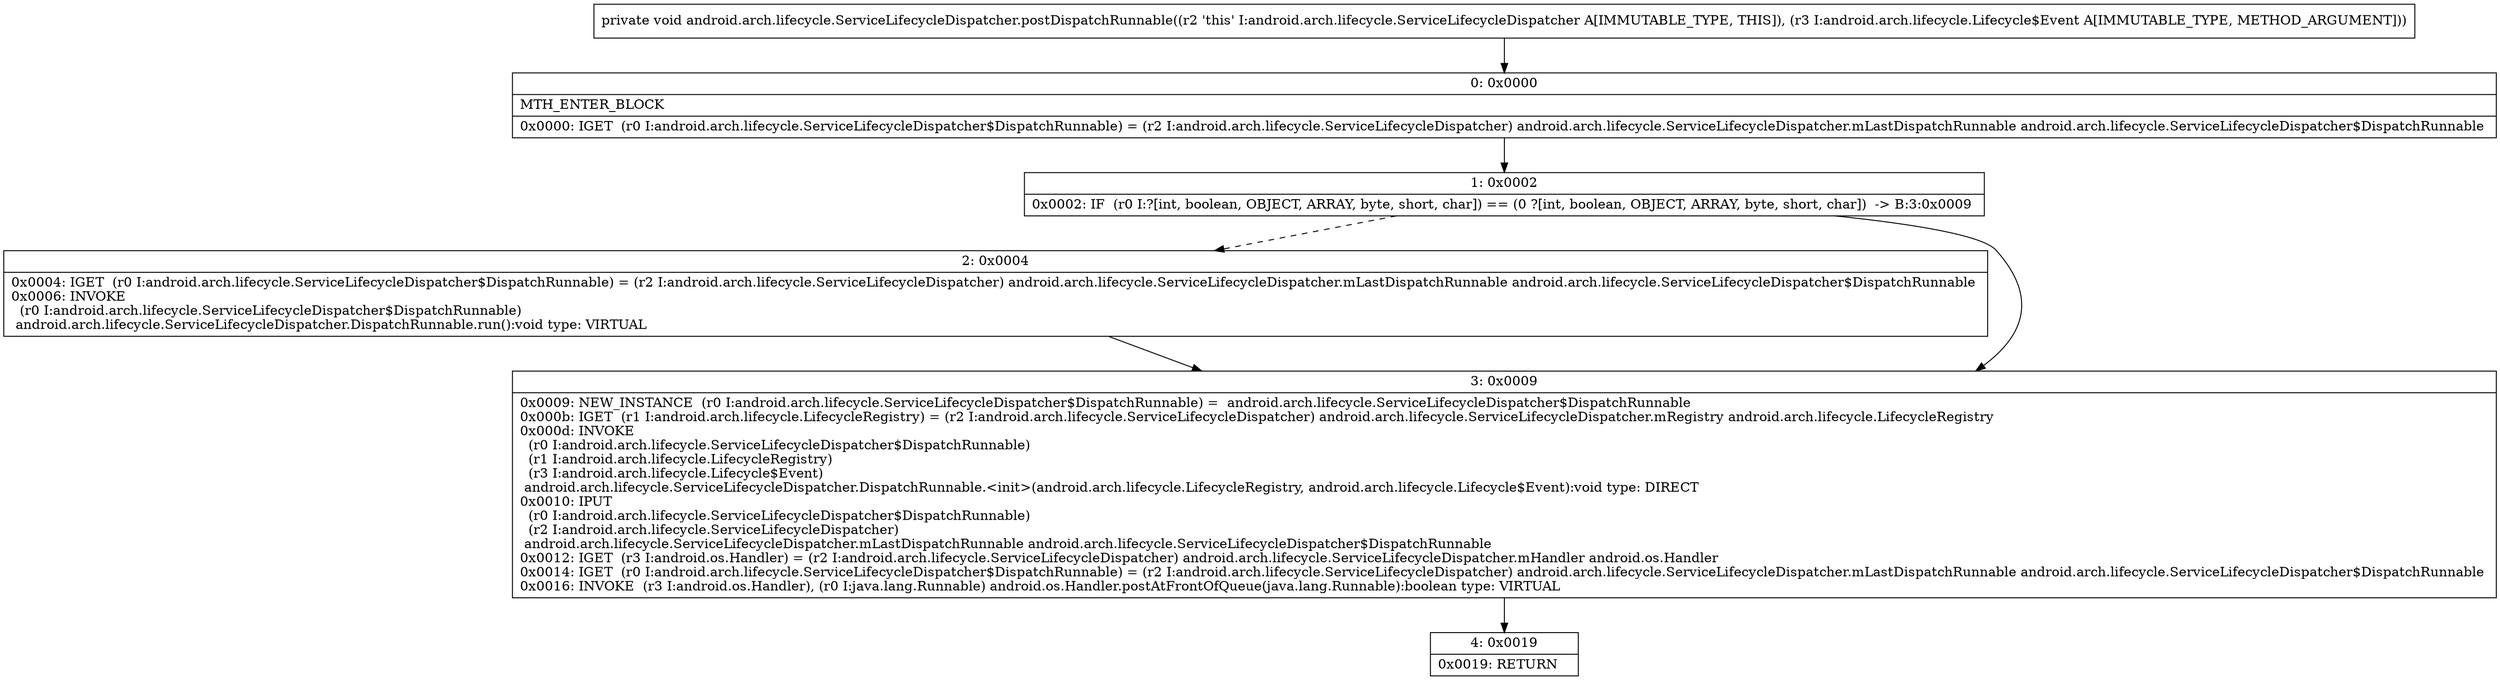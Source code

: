 digraph "CFG forandroid.arch.lifecycle.ServiceLifecycleDispatcher.postDispatchRunnable(Landroid\/arch\/lifecycle\/Lifecycle$Event;)V" {
Node_0 [shape=record,label="{0\:\ 0x0000|MTH_ENTER_BLOCK\l|0x0000: IGET  (r0 I:android.arch.lifecycle.ServiceLifecycleDispatcher$DispatchRunnable) = (r2 I:android.arch.lifecycle.ServiceLifecycleDispatcher) android.arch.lifecycle.ServiceLifecycleDispatcher.mLastDispatchRunnable android.arch.lifecycle.ServiceLifecycleDispatcher$DispatchRunnable \l}"];
Node_1 [shape=record,label="{1\:\ 0x0002|0x0002: IF  (r0 I:?[int, boolean, OBJECT, ARRAY, byte, short, char]) == (0 ?[int, boolean, OBJECT, ARRAY, byte, short, char])  \-\> B:3:0x0009 \l}"];
Node_2 [shape=record,label="{2\:\ 0x0004|0x0004: IGET  (r0 I:android.arch.lifecycle.ServiceLifecycleDispatcher$DispatchRunnable) = (r2 I:android.arch.lifecycle.ServiceLifecycleDispatcher) android.arch.lifecycle.ServiceLifecycleDispatcher.mLastDispatchRunnable android.arch.lifecycle.ServiceLifecycleDispatcher$DispatchRunnable \l0x0006: INVOKE  \l  (r0 I:android.arch.lifecycle.ServiceLifecycleDispatcher$DispatchRunnable)\l android.arch.lifecycle.ServiceLifecycleDispatcher.DispatchRunnable.run():void type: VIRTUAL \l}"];
Node_3 [shape=record,label="{3\:\ 0x0009|0x0009: NEW_INSTANCE  (r0 I:android.arch.lifecycle.ServiceLifecycleDispatcher$DispatchRunnable) =  android.arch.lifecycle.ServiceLifecycleDispatcher$DispatchRunnable \l0x000b: IGET  (r1 I:android.arch.lifecycle.LifecycleRegistry) = (r2 I:android.arch.lifecycle.ServiceLifecycleDispatcher) android.arch.lifecycle.ServiceLifecycleDispatcher.mRegistry android.arch.lifecycle.LifecycleRegistry \l0x000d: INVOKE  \l  (r0 I:android.arch.lifecycle.ServiceLifecycleDispatcher$DispatchRunnable)\l  (r1 I:android.arch.lifecycle.LifecycleRegistry)\l  (r3 I:android.arch.lifecycle.Lifecycle$Event)\l android.arch.lifecycle.ServiceLifecycleDispatcher.DispatchRunnable.\<init\>(android.arch.lifecycle.LifecycleRegistry, android.arch.lifecycle.Lifecycle$Event):void type: DIRECT \l0x0010: IPUT  \l  (r0 I:android.arch.lifecycle.ServiceLifecycleDispatcher$DispatchRunnable)\l  (r2 I:android.arch.lifecycle.ServiceLifecycleDispatcher)\l android.arch.lifecycle.ServiceLifecycleDispatcher.mLastDispatchRunnable android.arch.lifecycle.ServiceLifecycleDispatcher$DispatchRunnable \l0x0012: IGET  (r3 I:android.os.Handler) = (r2 I:android.arch.lifecycle.ServiceLifecycleDispatcher) android.arch.lifecycle.ServiceLifecycleDispatcher.mHandler android.os.Handler \l0x0014: IGET  (r0 I:android.arch.lifecycle.ServiceLifecycleDispatcher$DispatchRunnable) = (r2 I:android.arch.lifecycle.ServiceLifecycleDispatcher) android.arch.lifecycle.ServiceLifecycleDispatcher.mLastDispatchRunnable android.arch.lifecycle.ServiceLifecycleDispatcher$DispatchRunnable \l0x0016: INVOKE  (r3 I:android.os.Handler), (r0 I:java.lang.Runnable) android.os.Handler.postAtFrontOfQueue(java.lang.Runnable):boolean type: VIRTUAL \l}"];
Node_4 [shape=record,label="{4\:\ 0x0019|0x0019: RETURN   \l}"];
MethodNode[shape=record,label="{private void android.arch.lifecycle.ServiceLifecycleDispatcher.postDispatchRunnable((r2 'this' I:android.arch.lifecycle.ServiceLifecycleDispatcher A[IMMUTABLE_TYPE, THIS]), (r3 I:android.arch.lifecycle.Lifecycle$Event A[IMMUTABLE_TYPE, METHOD_ARGUMENT])) }"];
MethodNode -> Node_0;
Node_0 -> Node_1;
Node_1 -> Node_2[style=dashed];
Node_1 -> Node_3;
Node_2 -> Node_3;
Node_3 -> Node_4;
}


